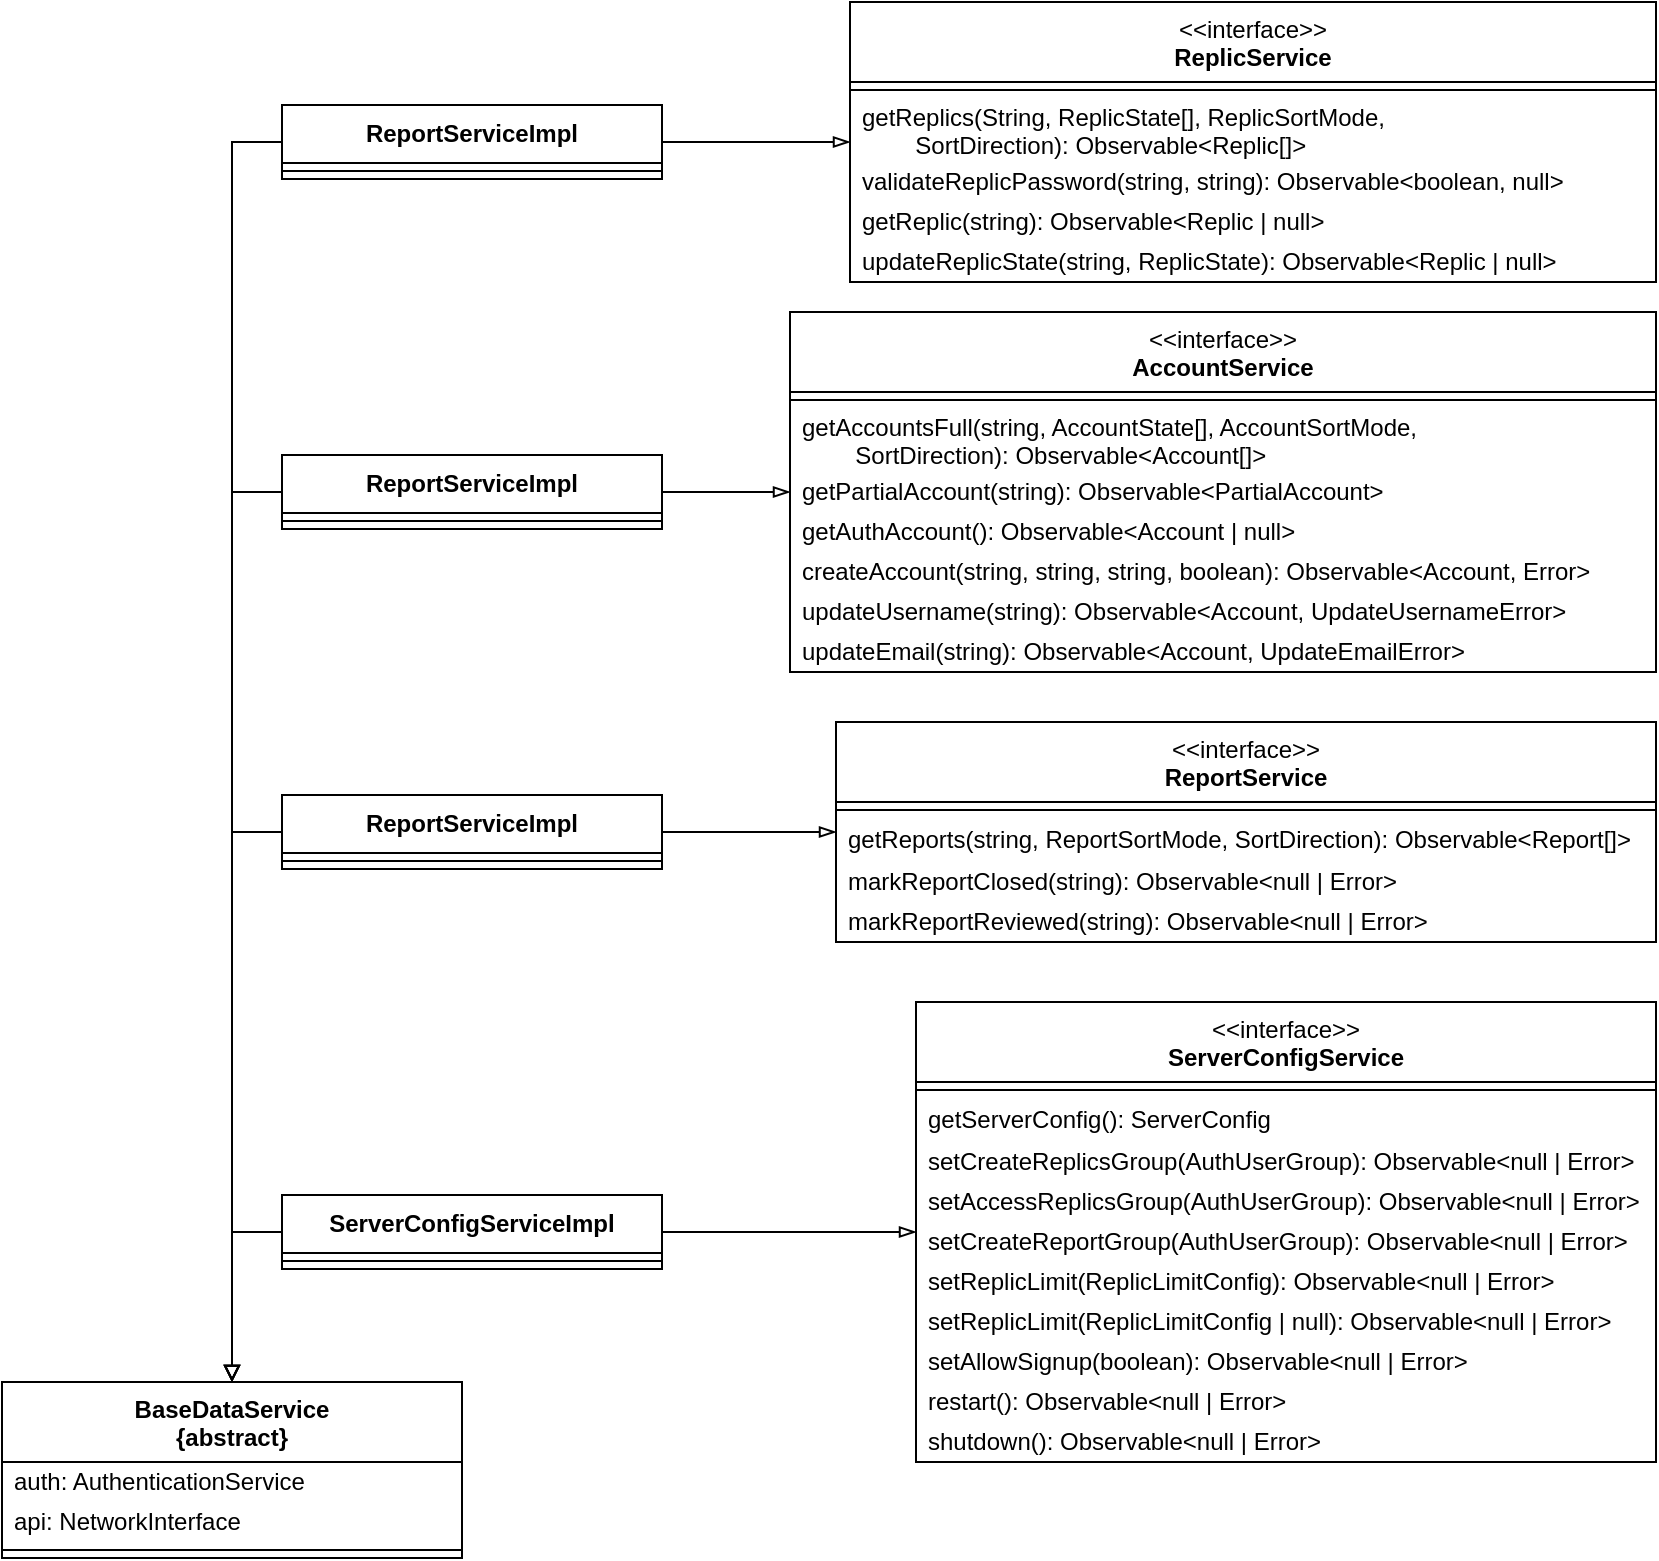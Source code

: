 <mxfile version="22.1.22" type="embed">
  <diagram name="Seite-1" id="tv3RCUC1lsHie5otSo7a">
    <mxGraphModel dx="872" dy="800" grid="1" gridSize="10" guides="1" tooltips="1" connect="1" arrows="1" fold="1" page="1" pageScale="1" pageWidth="827" pageHeight="1169" math="0" shadow="0">
      <root>
        <mxCell id="0" />
        <mxCell id="1" parent="0" />
        <mxCell id="R6EGx2aFgqs3BERjV3u7-110" value="&amp;lt;&amp;lt;interface&amp;gt;&amp;gt;&lt;br&gt;&lt;b&gt;ReplicService&lt;/b&gt;&lt;div&gt;&lt;br/&gt;&lt;/div&gt;" style="swimlane;fontStyle=0;align=center;verticalAlign=top;childLayout=stackLayout;horizontal=1;startSize=40;horizontalStack=0;resizeParent=1;resizeParentMax=0;resizeLast=0;collapsible=0;marginBottom=0;html=1;whiteSpace=wrap;" parent="1" vertex="1">
          <mxGeometry x="424" y="190" width="403" height="140" as="geometry" />
        </mxCell>
        <mxCell id="R6EGx2aFgqs3BERjV3u7-115" value="" style="line;strokeWidth=1;fillColor=none;align=left;verticalAlign=middle;spacingTop=-1;spacingLeft=3;spacingRight=3;rotatable=0;labelPosition=right;points=[];portConstraint=eastwest;" parent="R6EGx2aFgqs3BERjV3u7-110" vertex="1">
          <mxGeometry y="40" width="403" height="8" as="geometry" />
        </mxCell>
        <mxCell id="R6EGx2aFgqs3BERjV3u7-117" value="getReplics(String, ReplicState[], ReplicSortMode, &lt;br&gt;&lt;span style=&quot;white-space: pre;&quot;&gt;&#x9;&lt;/span&gt;SortDirection): Observable&amp;lt;Replic[]&amp;gt;" style="text;html=1;strokeColor=none;fillColor=none;align=left;verticalAlign=middle;spacingLeft=4;spacingRight=4;overflow=hidden;rotatable=0;points=[[0,0.5],[1,0.5]];portConstraint=eastwest;whiteSpace=wrap;" parent="R6EGx2aFgqs3BERjV3u7-110" vertex="1">
          <mxGeometry y="48" width="403" height="32" as="geometry" />
        </mxCell>
        <mxCell id="R6EGx2aFgqs3BERjV3u7-118" value="validateReplicPassword(string, string): Observable&amp;lt;boolean, null&amp;gt;" style="text;html=1;strokeColor=none;fillColor=none;align=left;verticalAlign=middle;spacingLeft=4;spacingRight=4;overflow=hidden;rotatable=0;points=[[0,0.5],[1,0.5]];portConstraint=eastwest;whiteSpace=wrap;" parent="R6EGx2aFgqs3BERjV3u7-110" vertex="1">
          <mxGeometry y="80" width="403" height="20" as="geometry" />
        </mxCell>
        <mxCell id="R6EGx2aFgqs3BERjV3u7-119" value="getReplic(string): Observable&amp;lt;Replic | null&amp;gt;" style="text;html=1;strokeColor=none;fillColor=none;align=left;verticalAlign=middle;spacingLeft=4;spacingRight=4;overflow=hidden;rotatable=0;points=[[0,0.5],[1,0.5]];portConstraint=eastwest;whiteSpace=wrap;" parent="R6EGx2aFgqs3BERjV3u7-110" vertex="1">
          <mxGeometry y="100" width="403" height="20" as="geometry" />
        </mxCell>
        <mxCell id="25" value="updateReplicState(string, ReplicState): Observable&amp;lt;Replic | null&amp;gt;" style="text;html=1;strokeColor=none;fillColor=none;align=left;verticalAlign=middle;spacingLeft=4;spacingRight=4;overflow=hidden;rotatable=0;points=[[0,0.5],[1,0.5]];portConstraint=eastwest;whiteSpace=wrap;" vertex="1" parent="R6EGx2aFgqs3BERjV3u7-110">
          <mxGeometry y="120" width="403" height="20" as="geometry" />
        </mxCell>
        <mxCell id="R6EGx2aFgqs3BERjV3u7-120" value="&lt;div&gt;&amp;lt;&amp;lt;interface&amp;gt;&amp;gt;&lt;/div&gt;&lt;div&gt;&lt;b&gt;AccountService&lt;/b&gt;&lt;/div&gt;&lt;div&gt;&lt;br&gt;&lt;/div&gt;" style="swimlane;fontStyle=0;align=center;verticalAlign=top;childLayout=stackLayout;horizontal=1;startSize=40;horizontalStack=0;resizeParent=1;resizeParentMax=0;resizeLast=0;collapsible=0;marginBottom=0;html=1;whiteSpace=wrap;" parent="1" vertex="1">
          <mxGeometry x="394" y="345" width="433" height="180" as="geometry" />
        </mxCell>
        <mxCell id="R6EGx2aFgqs3BERjV3u7-121" value="" style="line;strokeWidth=1;fillColor=none;align=left;verticalAlign=middle;spacingTop=-1;spacingLeft=3;spacingRight=3;rotatable=0;labelPosition=right;points=[];portConstraint=eastwest;" parent="R6EGx2aFgqs3BERjV3u7-120" vertex="1">
          <mxGeometry y="40" width="433" height="8" as="geometry" />
        </mxCell>
        <mxCell id="R6EGx2aFgqs3BERjV3u7-122" value="getAccountsFull(string, AccountState[], AccountSortMode, &lt;br&gt;&lt;span style=&quot;white-space: pre;&quot;&gt;&#x9;&lt;/span&gt;SortDirection): Observable&amp;lt;Account[]&amp;gt;" style="text;html=1;strokeColor=none;fillColor=none;align=left;verticalAlign=middle;spacingLeft=4;spacingRight=4;overflow=hidden;rotatable=0;points=[[0,0.5],[1,0.5]];portConstraint=eastwest;whiteSpace=wrap;" parent="R6EGx2aFgqs3BERjV3u7-120" vertex="1">
          <mxGeometry y="48" width="433" height="32" as="geometry" />
        </mxCell>
        <mxCell id="R6EGx2aFgqs3BERjV3u7-125" value="getPartialAccount(string): Observable&amp;lt;PartialAccount&amp;gt;" style="text;html=1;strokeColor=none;fillColor=none;align=left;verticalAlign=middle;spacingLeft=4;spacingRight=4;overflow=hidden;rotatable=0;points=[[0,0.5],[1,0.5]];portConstraint=eastwest;whiteSpace=wrap;" parent="R6EGx2aFgqs3BERjV3u7-120" vertex="1">
          <mxGeometry y="80" width="433" height="20" as="geometry" />
        </mxCell>
        <mxCell id="R6EGx2aFgqs3BERjV3u7-126" value="getAuthAccount(): Observable&amp;lt;Account | null&amp;gt;" style="text;html=1;strokeColor=none;fillColor=none;align=left;verticalAlign=middle;spacingLeft=4;spacingRight=4;overflow=hidden;rotatable=0;points=[[0,0.5],[1,0.5]];portConstraint=eastwest;whiteSpace=wrap;" parent="R6EGx2aFgqs3BERjV3u7-120" vertex="1">
          <mxGeometry y="100" width="433" height="20" as="geometry" />
        </mxCell>
        <mxCell id="R6EGx2aFgqs3BERjV3u7-145" value="createAccount(string, string, string, boolean): Observable&amp;lt;Account, Error&amp;gt;" style="text;html=1;strokeColor=none;fillColor=none;align=left;verticalAlign=middle;spacingLeft=4;spacingRight=4;overflow=hidden;rotatable=0;points=[[0,0.5],[1,0.5]];portConstraint=eastwest;whiteSpace=wrap;" parent="R6EGx2aFgqs3BERjV3u7-120" vertex="1">
          <mxGeometry y="120" width="433" height="20" as="geometry" />
        </mxCell>
        <mxCell id="R6EGx2aFgqs3BERjV3u7-146" value="updateUsername(string): Observable&amp;lt;Account, UpdateUsernameError&amp;gt;" style="text;html=1;strokeColor=none;fillColor=none;align=left;verticalAlign=middle;spacingLeft=4;spacingRight=4;overflow=hidden;rotatable=0;points=[[0,0.5],[1,0.5]];portConstraint=eastwest;whiteSpace=wrap;" parent="R6EGx2aFgqs3BERjV3u7-120" vertex="1">
          <mxGeometry y="140" width="433" height="20" as="geometry" />
        </mxCell>
        <mxCell id="R6EGx2aFgqs3BERjV3u7-160" value="updateEmail(string): Observable&amp;lt;Account, UpdateEmailError&amp;gt;" style="text;html=1;strokeColor=none;fillColor=none;align=left;verticalAlign=middle;spacingLeft=4;spacingRight=4;overflow=hidden;rotatable=0;points=[[0,0.5],[1,0.5]];portConstraint=eastwest;whiteSpace=wrap;" parent="R6EGx2aFgqs3BERjV3u7-120" vertex="1">
          <mxGeometry y="160" width="433" height="20" as="geometry" />
        </mxCell>
        <mxCell id="R6EGx2aFgqs3BERjV3u7-127" value="&lt;div&gt;&amp;lt;&amp;lt;interface&amp;gt;&amp;gt;&lt;/div&gt;&lt;div&gt;&lt;b&gt;ReportService&lt;/b&gt;&lt;/div&gt;&lt;div&gt;&lt;br&gt;&lt;/div&gt;" style="swimlane;fontStyle=0;align=center;verticalAlign=top;childLayout=stackLayout;horizontal=1;startSize=40;horizontalStack=0;resizeParent=1;resizeParentMax=0;resizeLast=0;collapsible=0;marginBottom=0;html=1;whiteSpace=wrap;" parent="1" vertex="1">
          <mxGeometry x="417" y="550" width="410" height="110" as="geometry" />
        </mxCell>
        <mxCell id="R6EGx2aFgqs3BERjV3u7-128" value="" style="line;strokeWidth=1;fillColor=none;align=left;verticalAlign=middle;spacingTop=-1;spacingLeft=3;spacingRight=3;rotatable=0;labelPosition=right;points=[];portConstraint=eastwest;" parent="R6EGx2aFgqs3BERjV3u7-127" vertex="1">
          <mxGeometry y="40" width="410" height="8" as="geometry" />
        </mxCell>
        <mxCell id="R6EGx2aFgqs3BERjV3u7-129" value="getReports(string, ReportSortMode, SortDirection): Observable&amp;lt;Report[]&amp;gt;" style="text;html=1;strokeColor=none;fillColor=none;align=left;verticalAlign=middle;spacingLeft=4;spacingRight=4;overflow=hidden;rotatable=0;points=[[0,0.5],[1,0.5]];portConstraint=eastwest;whiteSpace=wrap;" parent="R6EGx2aFgqs3BERjV3u7-127" vertex="1">
          <mxGeometry y="48" width="410" height="22" as="geometry" />
        </mxCell>
        <mxCell id="R6EGx2aFgqs3BERjV3u7-131" value="markReportClosed(string): Observable&amp;lt;null | Error&amp;gt;" style="text;html=1;strokeColor=none;fillColor=none;align=left;verticalAlign=middle;spacingLeft=4;spacingRight=4;overflow=hidden;rotatable=0;points=[[0,0.5],[1,0.5]];portConstraint=eastwest;whiteSpace=wrap;" parent="R6EGx2aFgqs3BERjV3u7-127" vertex="1">
          <mxGeometry y="70" width="410" height="20" as="geometry" />
        </mxCell>
        <mxCell id="R6EGx2aFgqs3BERjV3u7-132" value="markReportReviewed(string): Observable&amp;lt;null | Error&amp;gt;" style="text;html=1;strokeColor=none;fillColor=none;align=left;verticalAlign=middle;spacingLeft=4;spacingRight=4;overflow=hidden;rotatable=0;points=[[0,0.5],[1,0.5]];portConstraint=eastwest;whiteSpace=wrap;" parent="R6EGx2aFgqs3BERjV3u7-127" vertex="1">
          <mxGeometry y="90" width="410" height="20" as="geometry" />
        </mxCell>
        <mxCell id="R6EGx2aFgqs3BERjV3u7-133" value="&lt;div&gt;&amp;lt;&amp;lt;interface&amp;gt;&amp;gt;&lt;/div&gt;&lt;div&gt;&lt;b&gt;ServerConfigService&lt;/b&gt;&lt;/div&gt;&lt;div&gt;&lt;br&gt;&lt;/div&gt;" style="swimlane;fontStyle=0;align=center;verticalAlign=top;childLayout=stackLayout;horizontal=1;startSize=40;horizontalStack=0;resizeParent=1;resizeParentMax=0;resizeLast=0;collapsible=0;marginBottom=0;html=1;whiteSpace=wrap;" parent="1" vertex="1">
          <mxGeometry x="457" y="690" width="370" height="230" as="geometry" />
        </mxCell>
        <mxCell id="R6EGx2aFgqs3BERjV3u7-134" value="" style="line;strokeWidth=1;fillColor=none;align=left;verticalAlign=middle;spacingTop=-1;spacingLeft=3;spacingRight=3;rotatable=0;labelPosition=right;points=[];portConstraint=eastwest;" parent="R6EGx2aFgqs3BERjV3u7-133" vertex="1">
          <mxGeometry y="40" width="370" height="8" as="geometry" />
        </mxCell>
        <mxCell id="R6EGx2aFgqs3BERjV3u7-135" value="getServerConfig(): ServerConfig" style="text;html=1;strokeColor=none;fillColor=none;align=left;verticalAlign=middle;spacingLeft=4;spacingRight=4;overflow=hidden;rotatable=0;points=[[0,0.5],[1,0.5]];portConstraint=eastwest;whiteSpace=wrap;" parent="R6EGx2aFgqs3BERjV3u7-133" vertex="1">
          <mxGeometry y="48" width="370" height="22" as="geometry" />
        </mxCell>
        <mxCell id="R6EGx2aFgqs3BERjV3u7-136" value="setCreateReplicsGroup(AuthUserGroup): Observable&amp;lt;null | Error&amp;gt;" style="text;html=1;strokeColor=none;fillColor=none;align=left;verticalAlign=middle;spacingLeft=4;spacingRight=4;overflow=hidden;rotatable=0;points=[[0,0.5],[1,0.5]];portConstraint=eastwest;whiteSpace=wrap;" parent="R6EGx2aFgqs3BERjV3u7-133" vertex="1">
          <mxGeometry y="70" width="370" height="20" as="geometry" />
        </mxCell>
        <mxCell id="R6EGx2aFgqs3BERjV3u7-137" value="setAccessReplicsGroup(AuthUserGroup): Observable&amp;lt;null | Error&amp;gt;" style="text;html=1;strokeColor=none;fillColor=none;align=left;verticalAlign=middle;spacingLeft=4;spacingRight=4;overflow=hidden;rotatable=0;points=[[0,0.5],[1,0.5]];portConstraint=eastwest;whiteSpace=wrap;" parent="R6EGx2aFgqs3BERjV3u7-133" vertex="1">
          <mxGeometry y="90" width="370" height="20" as="geometry" />
        </mxCell>
        <mxCell id="R6EGx2aFgqs3BERjV3u7-138" value="setCreateReportGroup(AuthUserGroup): Observable&amp;lt;null | Error&amp;gt;" style="text;html=1;strokeColor=none;fillColor=none;align=left;verticalAlign=middle;spacingLeft=4;spacingRight=4;overflow=hidden;rotatable=0;points=[[0,0.5],[1,0.5]];portConstraint=eastwest;whiteSpace=wrap;" parent="R6EGx2aFgqs3BERjV3u7-133" vertex="1">
          <mxGeometry y="110" width="370" height="20" as="geometry" />
        </mxCell>
        <mxCell id="R6EGx2aFgqs3BERjV3u7-139" value="setReplicLimit(ReplicLimitConfig): Observable&amp;lt;null | Error&amp;gt;" style="text;html=1;strokeColor=none;fillColor=none;align=left;verticalAlign=middle;spacingLeft=4;spacingRight=4;overflow=hidden;rotatable=0;points=[[0,0.5],[1,0.5]];portConstraint=eastwest;whiteSpace=wrap;" parent="R6EGx2aFgqs3BERjV3u7-133" vertex="1">
          <mxGeometry y="130" width="370" height="20" as="geometry" />
        </mxCell>
        <mxCell id="R6EGx2aFgqs3BERjV3u7-140" value="&lt;div&gt;setReplicLimit(ReplicLimitConfig | null): Observable&amp;lt;null | Error&amp;gt;&lt;/div&gt;" style="text;html=1;strokeColor=none;fillColor=none;align=left;verticalAlign=middle;spacingLeft=4;spacingRight=4;overflow=hidden;rotatable=0;points=[[0,0.5],[1,0.5]];portConstraint=eastwest;whiteSpace=wrap;" parent="R6EGx2aFgqs3BERjV3u7-133" vertex="1">
          <mxGeometry y="150" width="370" height="20" as="geometry" />
        </mxCell>
        <mxCell id="R6EGx2aFgqs3BERjV3u7-142" value="setAllowSignup(boolean): Observable&amp;lt;null | Error&amp;gt;" style="text;html=1;strokeColor=none;fillColor=none;align=left;verticalAlign=middle;spacingLeft=4;spacingRight=4;overflow=hidden;rotatable=0;points=[[0,0.5],[1,0.5]];portConstraint=eastwest;whiteSpace=wrap;" parent="R6EGx2aFgqs3BERjV3u7-133" vertex="1">
          <mxGeometry y="170" width="370" height="20" as="geometry" />
        </mxCell>
        <mxCell id="R6EGx2aFgqs3BERjV3u7-143" value="restart(): Observable&amp;lt;null | Error&amp;gt;" style="text;html=1;strokeColor=none;fillColor=none;align=left;verticalAlign=middle;spacingLeft=4;spacingRight=4;overflow=hidden;rotatable=0;points=[[0,0.5],[1,0.5]];portConstraint=eastwest;whiteSpace=wrap;" parent="R6EGx2aFgqs3BERjV3u7-133" vertex="1">
          <mxGeometry y="190" width="370" height="20" as="geometry" />
        </mxCell>
        <mxCell id="R6EGx2aFgqs3BERjV3u7-144" value="shutdown(): Observable&amp;lt;null | Error&amp;gt;" style="text;html=1;strokeColor=none;fillColor=none;align=left;verticalAlign=middle;spacingLeft=4;spacingRight=4;overflow=hidden;rotatable=0;points=[[0,0.5],[1,0.5]];portConstraint=eastwest;whiteSpace=wrap;" parent="R6EGx2aFgqs3BERjV3u7-133" vertex="1">
          <mxGeometry y="210" width="370" height="20" as="geometry" />
        </mxCell>
        <mxCell id="2" value="&lt;div&gt;&lt;b&gt;BaseDataService&lt;/b&gt;&lt;/div&gt;&lt;div&gt;&lt;b&gt;{abstract}&lt;/b&gt;&lt;/div&gt;" style="swimlane;fontStyle=0;align=center;verticalAlign=top;childLayout=stackLayout;horizontal=1;startSize=40;horizontalStack=0;resizeParent=1;resizeParentMax=0;resizeLast=0;collapsible=0;marginBottom=0;html=1;whiteSpace=wrap;" parent="1" vertex="1">
          <mxGeometry y="880" width="230" height="88" as="geometry" />
        </mxCell>
        <mxCell id="6" value="auth: AuthenticationService" style="text;html=1;strokeColor=none;fillColor=none;align=left;verticalAlign=middle;spacingLeft=4;spacingRight=4;overflow=hidden;rotatable=0;points=[[0,0.5],[1,0.5]];portConstraint=eastwest;whiteSpace=wrap;" parent="2" vertex="1">
          <mxGeometry y="40" width="230" height="20" as="geometry" />
        </mxCell>
        <mxCell id="10" value="api: NetworkInterface" style="text;html=1;strokeColor=none;fillColor=none;align=left;verticalAlign=middle;spacingLeft=4;spacingRight=4;overflow=hidden;rotatable=0;points=[[0,0.5],[1,0.5]];portConstraint=eastwest;whiteSpace=wrap;" parent="2" vertex="1">
          <mxGeometry y="60" width="230" height="20" as="geometry" />
        </mxCell>
        <mxCell id="3" value="" style="line;strokeWidth=1;fillColor=none;align=left;verticalAlign=middle;spacingTop=-1;spacingLeft=3;spacingRight=3;rotatable=0;labelPosition=right;points=[];portConstraint=eastwest;" parent="2" vertex="1">
          <mxGeometry y="80" width="230" height="8" as="geometry" />
        </mxCell>
        <mxCell id="11" style="edgeStyle=orthogonalEdgeStyle;rounded=0;orthogonalLoop=1;jettySize=auto;html=1;endArrow=blockThin;endFill=0;" parent="1" source="7" target="R6EGx2aFgqs3BERjV3u7-133" edge="1">
          <mxGeometry relative="1" as="geometry" />
        </mxCell>
        <mxCell id="21" style="edgeStyle=orthogonalEdgeStyle;rounded=0;orthogonalLoop=1;jettySize=auto;html=1;endArrow=block;endFill=0;" parent="1" source="7" target="2" edge="1">
          <mxGeometry relative="1" as="geometry">
            <Array as="points">
              <mxPoint x="115" y="805" />
            </Array>
          </mxGeometry>
        </mxCell>
        <mxCell id="7" value="&lt;div&gt;&lt;b&gt;ServerConfigServiceImpl&lt;/b&gt;&lt;/div&gt;" style="swimlane;fontStyle=0;align=center;verticalAlign=top;childLayout=stackLayout;horizontal=1;startSize=29;horizontalStack=0;resizeParent=1;resizeParentMax=0;resizeLast=0;collapsible=0;marginBottom=0;html=1;whiteSpace=wrap;" parent="1" vertex="1">
          <mxGeometry x="140" y="786.5" width="190" height="37" as="geometry" />
        </mxCell>
        <mxCell id="9" value="" style="line;strokeWidth=1;fillColor=none;align=left;verticalAlign=middle;spacingTop=-1;spacingLeft=3;spacingRight=3;rotatable=0;labelPosition=right;points=[];portConstraint=eastwest;" parent="7" vertex="1">
          <mxGeometry y="29" width="190" height="8" as="geometry" />
        </mxCell>
        <mxCell id="14" style="edgeStyle=orthogonalEdgeStyle;rounded=0;orthogonalLoop=1;jettySize=auto;html=1;endArrow=blockThin;endFill=0;" parent="1" source="12" target="R6EGx2aFgqs3BERjV3u7-127" edge="1">
          <mxGeometry relative="1" as="geometry" />
        </mxCell>
        <mxCell id="22" style="edgeStyle=orthogonalEdgeStyle;rounded=0;orthogonalLoop=1;jettySize=auto;html=1;endArrow=block;endFill=0;" parent="1" source="12" target="2" edge="1">
          <mxGeometry relative="1" as="geometry">
            <Array as="points">
              <mxPoint x="115" y="605" />
            </Array>
          </mxGeometry>
        </mxCell>
        <mxCell id="12" value="&lt;div&gt;&lt;b&gt;ReportServiceImpl&lt;/b&gt;&lt;/div&gt;" style="swimlane;fontStyle=0;align=center;verticalAlign=top;childLayout=stackLayout;horizontal=1;startSize=29;horizontalStack=0;resizeParent=1;resizeParentMax=0;resizeLast=0;collapsible=0;marginBottom=0;html=1;whiteSpace=wrap;" parent="1" vertex="1">
          <mxGeometry x="140" y="586.5" width="190" height="37" as="geometry" />
        </mxCell>
        <mxCell id="13" value="" style="line;strokeWidth=1;fillColor=none;align=left;verticalAlign=middle;spacingTop=-1;spacingLeft=3;spacingRight=3;rotatable=0;labelPosition=right;points=[];portConstraint=eastwest;" parent="12" vertex="1">
          <mxGeometry y="29" width="190" height="8" as="geometry" />
        </mxCell>
        <mxCell id="17" style="edgeStyle=orthogonalEdgeStyle;rounded=0;orthogonalLoop=1;jettySize=auto;html=1;endArrow=blockThin;endFill=0;" parent="1" source="15" target="R6EGx2aFgqs3BERjV3u7-120" edge="1">
          <mxGeometry relative="1" as="geometry" />
        </mxCell>
        <mxCell id="23" style="edgeStyle=orthogonalEdgeStyle;rounded=0;orthogonalLoop=1;jettySize=auto;html=1;endArrow=block;endFill=0;" parent="1" source="15" target="2" edge="1">
          <mxGeometry relative="1" as="geometry">
            <Array as="points">
              <mxPoint x="115" y="435" />
            </Array>
          </mxGeometry>
        </mxCell>
        <mxCell id="15" value="&lt;div&gt;&lt;b&gt;ReportServiceImpl&lt;/b&gt;&lt;/div&gt;" style="swimlane;fontStyle=0;align=center;verticalAlign=top;childLayout=stackLayout;horizontal=1;startSize=29;horizontalStack=0;resizeParent=1;resizeParentMax=0;resizeLast=0;collapsible=0;marginBottom=0;html=1;whiteSpace=wrap;" parent="1" vertex="1">
          <mxGeometry x="140" y="416.5" width="190" height="37" as="geometry" />
        </mxCell>
        <mxCell id="16" value="" style="line;strokeWidth=1;fillColor=none;align=left;verticalAlign=middle;spacingTop=-1;spacingLeft=3;spacingRight=3;rotatable=0;labelPosition=right;points=[];portConstraint=eastwest;" parent="15" vertex="1">
          <mxGeometry y="29" width="190" height="8" as="geometry" />
        </mxCell>
        <mxCell id="20" style="edgeStyle=orthogonalEdgeStyle;rounded=0;orthogonalLoop=1;jettySize=auto;html=1;endArrow=blockThin;endFill=0;" parent="1" source="18" target="R6EGx2aFgqs3BERjV3u7-110" edge="1">
          <mxGeometry relative="1" as="geometry" />
        </mxCell>
        <mxCell id="24" style="edgeStyle=orthogonalEdgeStyle;rounded=0;orthogonalLoop=1;jettySize=auto;html=1;endArrow=block;endFill=0;" parent="1" source="18" target="2" edge="1">
          <mxGeometry relative="1" as="geometry">
            <Array as="points">
              <mxPoint x="115" y="260" />
            </Array>
          </mxGeometry>
        </mxCell>
        <mxCell id="18" value="&lt;div&gt;&lt;b&gt;ReportServiceImpl&lt;/b&gt;&lt;/div&gt;" style="swimlane;fontStyle=0;align=center;verticalAlign=top;childLayout=stackLayout;horizontal=1;startSize=29;horizontalStack=0;resizeParent=1;resizeParentMax=0;resizeLast=0;collapsible=0;marginBottom=0;html=1;whiteSpace=wrap;" parent="1" vertex="1">
          <mxGeometry x="140" y="241.5" width="190" height="37" as="geometry" />
        </mxCell>
        <mxCell id="19" value="" style="line;strokeWidth=1;fillColor=none;align=left;verticalAlign=middle;spacingTop=-1;spacingLeft=3;spacingRight=3;rotatable=0;labelPosition=right;points=[];portConstraint=eastwest;" parent="18" vertex="1">
          <mxGeometry y="29" width="190" height="8" as="geometry" />
        </mxCell>
      </root>
    </mxGraphModel>
  </diagram>
</mxfile>
